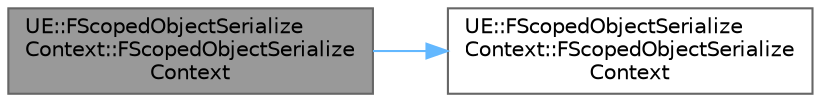 digraph "UE::FScopedObjectSerializeContext::FScopedObjectSerializeContext"
{
 // INTERACTIVE_SVG=YES
 // LATEX_PDF_SIZE
  bgcolor="transparent";
  edge [fontname=Helvetica,fontsize=10,labelfontname=Helvetica,labelfontsize=10];
  node [fontname=Helvetica,fontsize=10,shape=box,height=0.2,width=0.4];
  rankdir="LR";
  Node1 [id="Node000001",label="UE::FScopedObjectSerialize\lContext::FScopedObjectSerialize\lContext",height=0.2,width=0.4,color="gray40", fillcolor="grey60", style="filled", fontcolor="black",tooltip=" "];
  Node1 -> Node2 [id="edge1_Node000001_Node000002",color="steelblue1",style="solid",tooltip=" "];
  Node2 [id="Node000002",label="UE::FScopedObjectSerialize\lContext::FScopedObjectSerialize\lContext",height=0.2,width=0.4,color="grey40", fillcolor="white", style="filled",URL="$dc/d9c/structUE_1_1FScopedObjectSerializeContext.html#a4366f431093320445edda03be8e5df4e",tooltip=" "];
}
